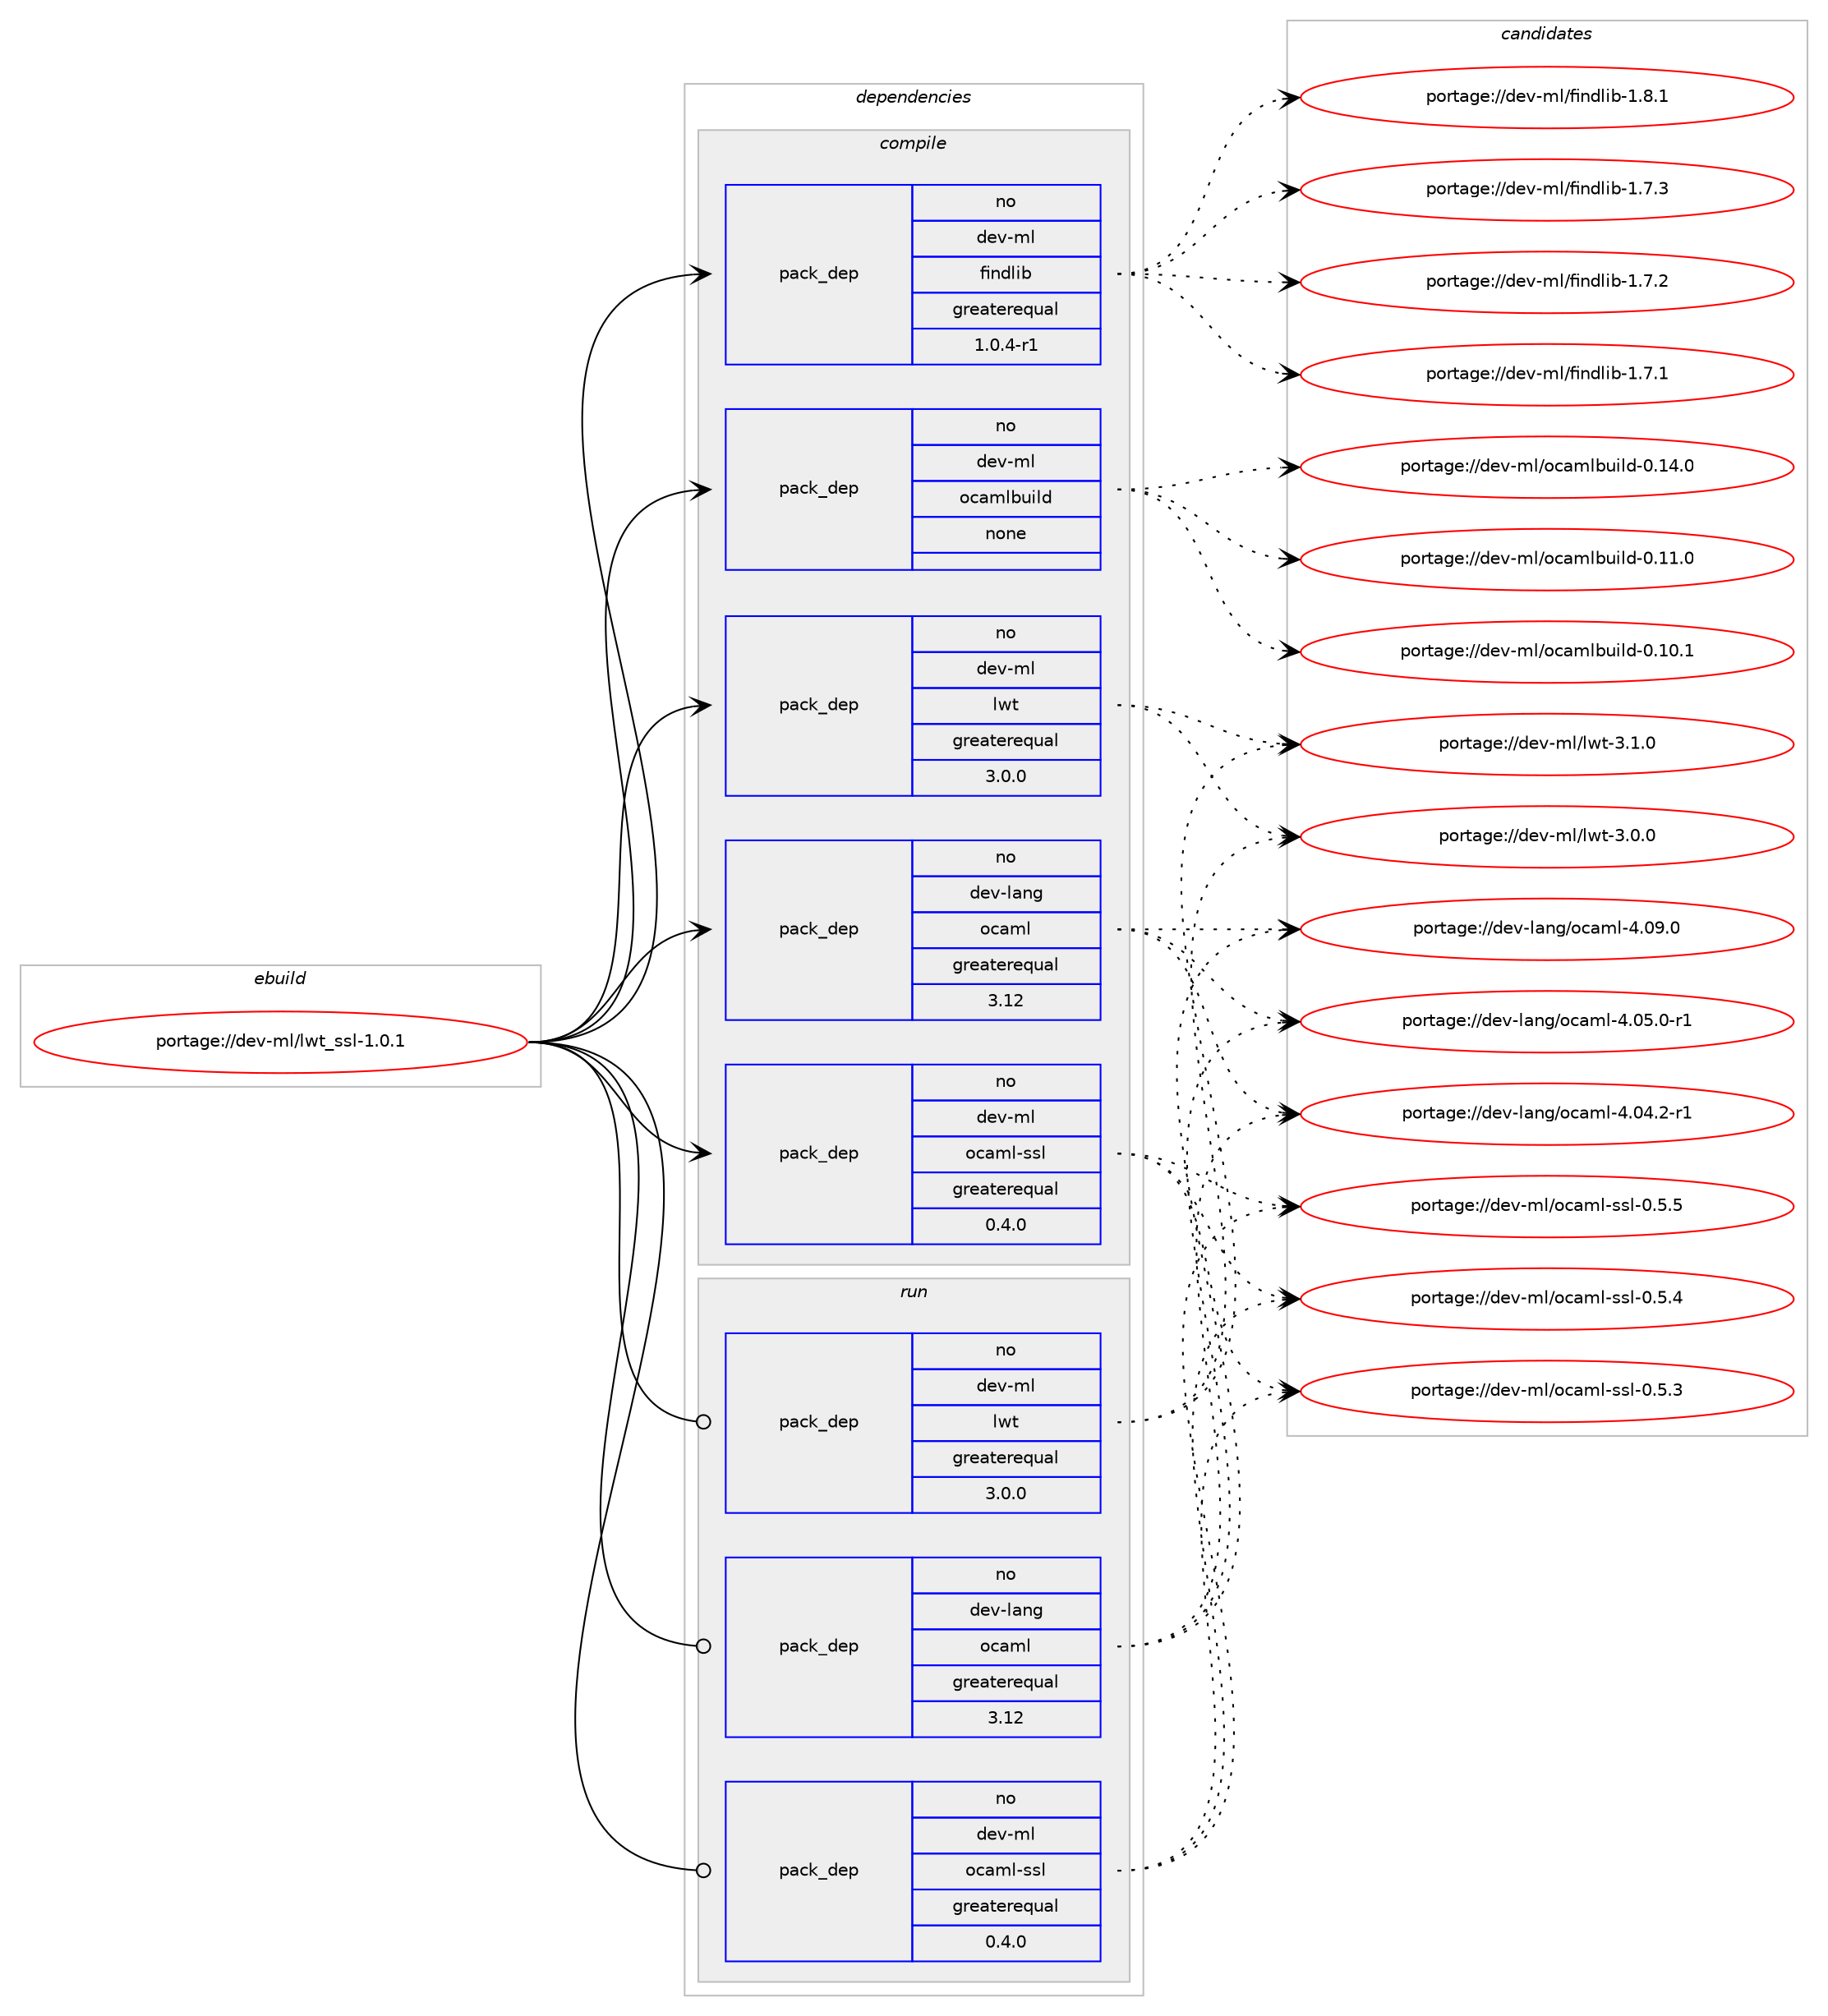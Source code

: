 digraph prolog {

# *************
# Graph options
# *************

newrank=true;
concentrate=true;
compound=true;
graph [rankdir=LR,fontname=Helvetica,fontsize=10,ranksep=1.5];#, ranksep=2.5, nodesep=0.2];
edge  [arrowhead=vee];
node  [fontname=Helvetica,fontsize=10];

# **********
# The ebuild
# **********

subgraph cluster_leftcol {
color=gray;
label=<<i>ebuild</i>>;
id [label="portage://dev-ml/lwt_ssl-1.0.1", color=red, width=4, href="../dev-ml/lwt_ssl-1.0.1.svg"];
}

# ****************
# The dependencies
# ****************

subgraph cluster_midcol {
color=gray;
label=<<i>dependencies</i>>;
subgraph cluster_compile {
fillcolor="#eeeeee";
style=filled;
label=<<i>compile</i>>;
subgraph pack375222 {
dependency503270 [label=<<TABLE BORDER="0" CELLBORDER="1" CELLSPACING="0" CELLPADDING="4" WIDTH="220"><TR><TD ROWSPAN="6" CELLPADDING="30">pack_dep</TD></TR><TR><TD WIDTH="110">no</TD></TR><TR><TD>dev-lang</TD></TR><TR><TD>ocaml</TD></TR><TR><TD>greaterequal</TD></TR><TR><TD>3.12</TD></TR></TABLE>>, shape=none, color=blue];
}
id:e -> dependency503270:w [weight=20,style="solid",arrowhead="vee"];
subgraph pack375223 {
dependency503271 [label=<<TABLE BORDER="0" CELLBORDER="1" CELLSPACING="0" CELLPADDING="4" WIDTH="220"><TR><TD ROWSPAN="6" CELLPADDING="30">pack_dep</TD></TR><TR><TD WIDTH="110">no</TD></TR><TR><TD>dev-ml</TD></TR><TR><TD>findlib</TD></TR><TR><TD>greaterequal</TD></TR><TR><TD>1.0.4-r1</TD></TR></TABLE>>, shape=none, color=blue];
}
id:e -> dependency503271:w [weight=20,style="solid",arrowhead="vee"];
subgraph pack375224 {
dependency503272 [label=<<TABLE BORDER="0" CELLBORDER="1" CELLSPACING="0" CELLPADDING="4" WIDTH="220"><TR><TD ROWSPAN="6" CELLPADDING="30">pack_dep</TD></TR><TR><TD WIDTH="110">no</TD></TR><TR><TD>dev-ml</TD></TR><TR><TD>lwt</TD></TR><TR><TD>greaterequal</TD></TR><TR><TD>3.0.0</TD></TR></TABLE>>, shape=none, color=blue];
}
id:e -> dependency503272:w [weight=20,style="solid",arrowhead="vee"];
subgraph pack375225 {
dependency503273 [label=<<TABLE BORDER="0" CELLBORDER="1" CELLSPACING="0" CELLPADDING="4" WIDTH="220"><TR><TD ROWSPAN="6" CELLPADDING="30">pack_dep</TD></TR><TR><TD WIDTH="110">no</TD></TR><TR><TD>dev-ml</TD></TR><TR><TD>ocaml-ssl</TD></TR><TR><TD>greaterequal</TD></TR><TR><TD>0.4.0</TD></TR></TABLE>>, shape=none, color=blue];
}
id:e -> dependency503273:w [weight=20,style="solid",arrowhead="vee"];
subgraph pack375226 {
dependency503274 [label=<<TABLE BORDER="0" CELLBORDER="1" CELLSPACING="0" CELLPADDING="4" WIDTH="220"><TR><TD ROWSPAN="6" CELLPADDING="30">pack_dep</TD></TR><TR><TD WIDTH="110">no</TD></TR><TR><TD>dev-ml</TD></TR><TR><TD>ocamlbuild</TD></TR><TR><TD>none</TD></TR><TR><TD></TD></TR></TABLE>>, shape=none, color=blue];
}
id:e -> dependency503274:w [weight=20,style="solid",arrowhead="vee"];
}
subgraph cluster_compileandrun {
fillcolor="#eeeeee";
style=filled;
label=<<i>compile and run</i>>;
}
subgraph cluster_run {
fillcolor="#eeeeee";
style=filled;
label=<<i>run</i>>;
subgraph pack375227 {
dependency503275 [label=<<TABLE BORDER="0" CELLBORDER="1" CELLSPACING="0" CELLPADDING="4" WIDTH="220"><TR><TD ROWSPAN="6" CELLPADDING="30">pack_dep</TD></TR><TR><TD WIDTH="110">no</TD></TR><TR><TD>dev-lang</TD></TR><TR><TD>ocaml</TD></TR><TR><TD>greaterequal</TD></TR><TR><TD>3.12</TD></TR></TABLE>>, shape=none, color=blue];
}
id:e -> dependency503275:w [weight=20,style="solid",arrowhead="odot"];
subgraph pack375228 {
dependency503276 [label=<<TABLE BORDER="0" CELLBORDER="1" CELLSPACING="0" CELLPADDING="4" WIDTH="220"><TR><TD ROWSPAN="6" CELLPADDING="30">pack_dep</TD></TR><TR><TD WIDTH="110">no</TD></TR><TR><TD>dev-ml</TD></TR><TR><TD>lwt</TD></TR><TR><TD>greaterequal</TD></TR><TR><TD>3.0.0</TD></TR></TABLE>>, shape=none, color=blue];
}
id:e -> dependency503276:w [weight=20,style="solid",arrowhead="odot"];
subgraph pack375229 {
dependency503277 [label=<<TABLE BORDER="0" CELLBORDER="1" CELLSPACING="0" CELLPADDING="4" WIDTH="220"><TR><TD ROWSPAN="6" CELLPADDING="30">pack_dep</TD></TR><TR><TD WIDTH="110">no</TD></TR><TR><TD>dev-ml</TD></TR><TR><TD>ocaml-ssl</TD></TR><TR><TD>greaterequal</TD></TR><TR><TD>0.4.0</TD></TR></TABLE>>, shape=none, color=blue];
}
id:e -> dependency503277:w [weight=20,style="solid",arrowhead="odot"];
}
}

# **************
# The candidates
# **************

subgraph cluster_choices {
rank=same;
color=gray;
label=<<i>candidates</i>>;

subgraph choice375222 {
color=black;
nodesep=1;
choice100101118451089711010347111999710910845524648574648 [label="portage://dev-lang/ocaml-4.09.0", color=red, width=4,href="../dev-lang/ocaml-4.09.0.svg"];
choice1001011184510897110103471119997109108455246485346484511449 [label="portage://dev-lang/ocaml-4.05.0-r1", color=red, width=4,href="../dev-lang/ocaml-4.05.0-r1.svg"];
choice1001011184510897110103471119997109108455246485246504511449 [label="portage://dev-lang/ocaml-4.04.2-r1", color=red, width=4,href="../dev-lang/ocaml-4.04.2-r1.svg"];
dependency503270:e -> choice100101118451089711010347111999710910845524648574648:w [style=dotted,weight="100"];
dependency503270:e -> choice1001011184510897110103471119997109108455246485346484511449:w [style=dotted,weight="100"];
dependency503270:e -> choice1001011184510897110103471119997109108455246485246504511449:w [style=dotted,weight="100"];
}
subgraph choice375223 {
color=black;
nodesep=1;
choice100101118451091084710210511010010810598454946564649 [label="portage://dev-ml/findlib-1.8.1", color=red, width=4,href="../dev-ml/findlib-1.8.1.svg"];
choice100101118451091084710210511010010810598454946554651 [label="portage://dev-ml/findlib-1.7.3", color=red, width=4,href="../dev-ml/findlib-1.7.3.svg"];
choice100101118451091084710210511010010810598454946554650 [label="portage://dev-ml/findlib-1.7.2", color=red, width=4,href="../dev-ml/findlib-1.7.2.svg"];
choice100101118451091084710210511010010810598454946554649 [label="portage://dev-ml/findlib-1.7.1", color=red, width=4,href="../dev-ml/findlib-1.7.1.svg"];
dependency503271:e -> choice100101118451091084710210511010010810598454946564649:w [style=dotted,weight="100"];
dependency503271:e -> choice100101118451091084710210511010010810598454946554651:w [style=dotted,weight="100"];
dependency503271:e -> choice100101118451091084710210511010010810598454946554650:w [style=dotted,weight="100"];
dependency503271:e -> choice100101118451091084710210511010010810598454946554649:w [style=dotted,weight="100"];
}
subgraph choice375224 {
color=black;
nodesep=1;
choice1001011184510910847108119116455146494648 [label="portage://dev-ml/lwt-3.1.0", color=red, width=4,href="../dev-ml/lwt-3.1.0.svg"];
choice1001011184510910847108119116455146484648 [label="portage://dev-ml/lwt-3.0.0", color=red, width=4,href="../dev-ml/lwt-3.0.0.svg"];
dependency503272:e -> choice1001011184510910847108119116455146494648:w [style=dotted,weight="100"];
dependency503272:e -> choice1001011184510910847108119116455146484648:w [style=dotted,weight="100"];
}
subgraph choice375225 {
color=black;
nodesep=1;
choice1001011184510910847111999710910845115115108454846534653 [label="portage://dev-ml/ocaml-ssl-0.5.5", color=red, width=4,href="../dev-ml/ocaml-ssl-0.5.5.svg"];
choice1001011184510910847111999710910845115115108454846534652 [label="portage://dev-ml/ocaml-ssl-0.5.4", color=red, width=4,href="../dev-ml/ocaml-ssl-0.5.4.svg"];
choice1001011184510910847111999710910845115115108454846534651 [label="portage://dev-ml/ocaml-ssl-0.5.3", color=red, width=4,href="../dev-ml/ocaml-ssl-0.5.3.svg"];
dependency503273:e -> choice1001011184510910847111999710910845115115108454846534653:w [style=dotted,weight="100"];
dependency503273:e -> choice1001011184510910847111999710910845115115108454846534652:w [style=dotted,weight="100"];
dependency503273:e -> choice1001011184510910847111999710910845115115108454846534651:w [style=dotted,weight="100"];
}
subgraph choice375226 {
color=black;
nodesep=1;
choice100101118451091084711199971091089811710510810045484649524648 [label="portage://dev-ml/ocamlbuild-0.14.0", color=red, width=4,href="../dev-ml/ocamlbuild-0.14.0.svg"];
choice100101118451091084711199971091089811710510810045484649494648 [label="portage://dev-ml/ocamlbuild-0.11.0", color=red, width=4,href="../dev-ml/ocamlbuild-0.11.0.svg"];
choice100101118451091084711199971091089811710510810045484649484649 [label="portage://dev-ml/ocamlbuild-0.10.1", color=red, width=4,href="../dev-ml/ocamlbuild-0.10.1.svg"];
dependency503274:e -> choice100101118451091084711199971091089811710510810045484649524648:w [style=dotted,weight="100"];
dependency503274:e -> choice100101118451091084711199971091089811710510810045484649494648:w [style=dotted,weight="100"];
dependency503274:e -> choice100101118451091084711199971091089811710510810045484649484649:w [style=dotted,weight="100"];
}
subgraph choice375227 {
color=black;
nodesep=1;
choice100101118451089711010347111999710910845524648574648 [label="portage://dev-lang/ocaml-4.09.0", color=red, width=4,href="../dev-lang/ocaml-4.09.0.svg"];
choice1001011184510897110103471119997109108455246485346484511449 [label="portage://dev-lang/ocaml-4.05.0-r1", color=red, width=4,href="../dev-lang/ocaml-4.05.0-r1.svg"];
choice1001011184510897110103471119997109108455246485246504511449 [label="portage://dev-lang/ocaml-4.04.2-r1", color=red, width=4,href="../dev-lang/ocaml-4.04.2-r1.svg"];
dependency503275:e -> choice100101118451089711010347111999710910845524648574648:w [style=dotted,weight="100"];
dependency503275:e -> choice1001011184510897110103471119997109108455246485346484511449:w [style=dotted,weight="100"];
dependency503275:e -> choice1001011184510897110103471119997109108455246485246504511449:w [style=dotted,weight="100"];
}
subgraph choice375228 {
color=black;
nodesep=1;
choice1001011184510910847108119116455146494648 [label="portage://dev-ml/lwt-3.1.0", color=red, width=4,href="../dev-ml/lwt-3.1.0.svg"];
choice1001011184510910847108119116455146484648 [label="portage://dev-ml/lwt-3.0.0", color=red, width=4,href="../dev-ml/lwt-3.0.0.svg"];
dependency503276:e -> choice1001011184510910847108119116455146494648:w [style=dotted,weight="100"];
dependency503276:e -> choice1001011184510910847108119116455146484648:w [style=dotted,weight="100"];
}
subgraph choice375229 {
color=black;
nodesep=1;
choice1001011184510910847111999710910845115115108454846534653 [label="portage://dev-ml/ocaml-ssl-0.5.5", color=red, width=4,href="../dev-ml/ocaml-ssl-0.5.5.svg"];
choice1001011184510910847111999710910845115115108454846534652 [label="portage://dev-ml/ocaml-ssl-0.5.4", color=red, width=4,href="../dev-ml/ocaml-ssl-0.5.4.svg"];
choice1001011184510910847111999710910845115115108454846534651 [label="portage://dev-ml/ocaml-ssl-0.5.3", color=red, width=4,href="../dev-ml/ocaml-ssl-0.5.3.svg"];
dependency503277:e -> choice1001011184510910847111999710910845115115108454846534653:w [style=dotted,weight="100"];
dependency503277:e -> choice1001011184510910847111999710910845115115108454846534652:w [style=dotted,weight="100"];
dependency503277:e -> choice1001011184510910847111999710910845115115108454846534651:w [style=dotted,weight="100"];
}
}

}

